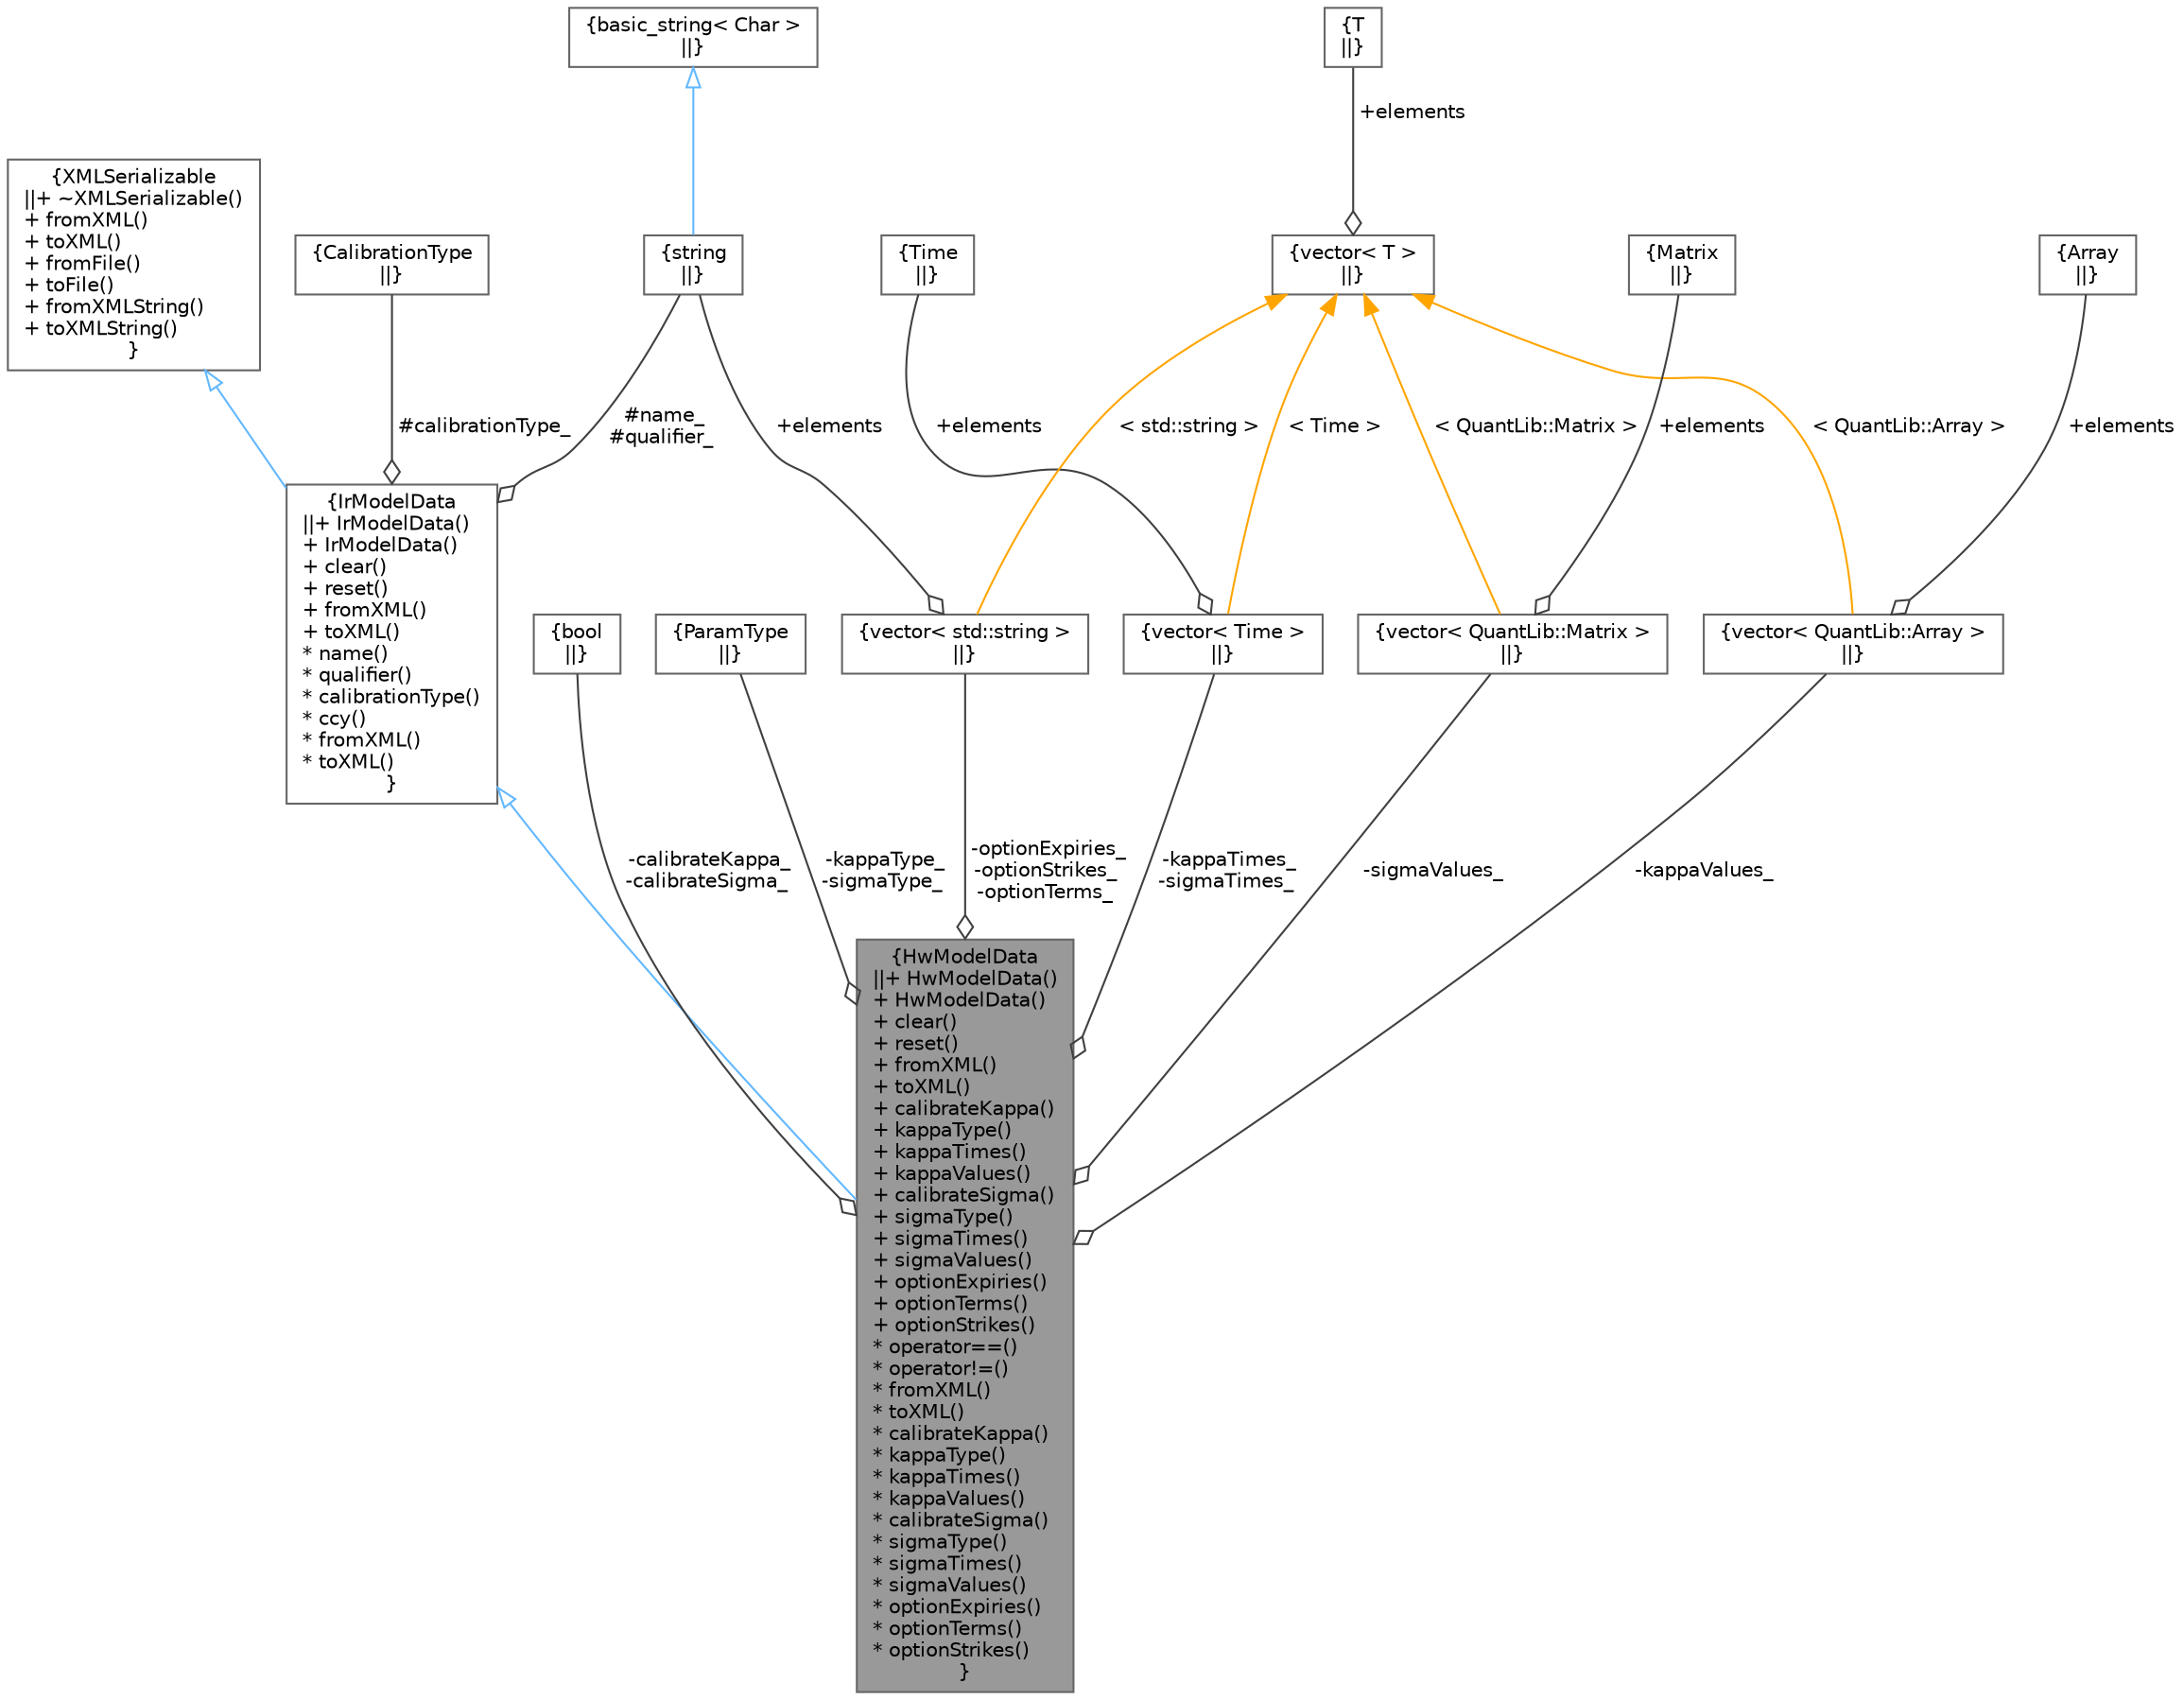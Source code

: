 digraph "HwModelData"
{
 // INTERACTIVE_SVG=YES
 // LATEX_PDF_SIZE
  bgcolor="transparent";
  edge [fontname=Helvetica,fontsize=10,labelfontname=Helvetica,labelfontsize=10];
  node [fontname=Helvetica,fontsize=10,shape=box,height=0.2,width=0.4];
  Node1 [label="{HwModelData\n||+ HwModelData()\l+ HwModelData()\l+ clear()\l+ reset()\l+ fromXML()\l+ toXML()\l+ calibrateKappa()\l+ kappaType()\l+ kappaTimes()\l+ kappaValues()\l+ calibrateSigma()\l+ sigmaType()\l+ sigmaTimes()\l+ sigmaValues()\l+ optionExpiries()\l+ optionTerms()\l+ optionStrikes()\l* operator==()\l* operator!=()\l* fromXML()\l* toXML()\l* calibrateKappa()\l* kappaType()\l* kappaTimes()\l* kappaValues()\l* calibrateSigma()\l* sigmaType()\l* sigmaTimes()\l* sigmaValues()\l* optionExpiries()\l* optionTerms()\l* optionStrikes()\l}",height=0.2,width=0.4,color="gray40", fillcolor="grey60", style="filled", fontcolor="black",tooltip="Hull White Model Parameters."];
  Node2 -> Node1 [dir="back",color="steelblue1",style="solid",arrowtail="onormal"];
  Node2 [label="{IrModelData\n||+ IrModelData()\l+ IrModelData()\l+ clear()\l+ reset()\l+ fromXML()\l+ toXML()\l* name()\l* qualifier()\l* calibrationType()\l* ccy()\l* fromXML()\l* toXML()\l}",height=0.2,width=0.4,color="gray40", fillcolor="white", style="filled",URL="$classore_1_1data_1_1_ir_model_data.html",tooltip="Linear Gauss Markov Model Parameters."];
  Node3 -> Node2 [dir="back",color="steelblue1",style="solid",arrowtail="onormal"];
  Node3 [label="{XMLSerializable\n||+ ~XMLSerializable()\l+ fromXML()\l+ toXML()\l+ fromFile()\l+ toFile()\l+ fromXMLString()\l+ toXMLString()\l}",height=0.2,width=0.4,color="gray40", fillcolor="white", style="filled",URL="$classore_1_1data_1_1_x_m_l_serializable.html",tooltip="Base class for all serializable classes."];
  Node4 -> Node2 [color="grey25",style="solid",label=" #name_\n#qualifier_" ,arrowhead="odiamond"];
  Node4 [label="{string\n||}",height=0.2,width=0.4,color="gray40", fillcolor="white", style="filled",tooltip=" "];
  Node5 -> Node4 [dir="back",color="steelblue1",style="solid",arrowtail="onormal"];
  Node5 [label="{basic_string\< Char \>\n||}",height=0.2,width=0.4,color="gray40", fillcolor="white", style="filled",tooltip=" "];
  Node6 -> Node2 [color="grey25",style="solid",label=" #calibrationType_" ,arrowhead="odiamond"];
  Node6 [label="{CalibrationType\n||}",height=0.2,width=0.4,color="gray40", fillcolor="white", style="filled",tooltip=" "];
  Node7 -> Node1 [color="grey25",style="solid",label=" -calibrateKappa_\n-calibrateSigma_" ,arrowhead="odiamond"];
  Node7 [label="{bool\n||}",height=0.2,width=0.4,color="gray40", fillcolor="white", style="filled",URL="$classbool.html",tooltip=" "];
  Node8 -> Node1 [color="grey25",style="solid",label=" -kappaType_\n-sigmaType_" ,arrowhead="odiamond"];
  Node8 [label="{ParamType\n||}",height=0.2,width=0.4,color="gray40", fillcolor="white", style="filled",tooltip=" "];
  Node9 -> Node1 [color="grey25",style="solid",label=" -kappaTimes_\n-sigmaTimes_" ,arrowhead="odiamond"];
  Node9 [label="{vector\< Time \>\n||}",height=0.2,width=0.4,color="gray40", fillcolor="white", style="filled",tooltip=" "];
  Node10 -> Node9 [color="grey25",style="solid",label=" +elements" ,arrowhead="odiamond"];
  Node10 [label="{Time\n||}",height=0.2,width=0.4,color="gray40", fillcolor="white", style="filled",tooltip=" "];
  Node11 -> Node9 [dir="back",color="orange",style="solid",label=" \< Time \>" ];
  Node11 [label="{vector\< T \>\n||}",height=0.2,width=0.4,color="gray40", fillcolor="white", style="filled",tooltip=" "];
  Node12 -> Node11 [color="grey25",style="solid",label=" +elements" ,arrowhead="odiamond"];
  Node12 [label="{T\n||}",height=0.2,width=0.4,color="gray40", fillcolor="white", style="filled",tooltip=" "];
  Node13 -> Node1 [color="grey25",style="solid",label=" -kappaValues_" ,arrowhead="odiamond"];
  Node13 [label="{vector\< QuantLib::Array \>\n||}",height=0.2,width=0.4,color="gray40", fillcolor="white", style="filled",tooltip=" "];
  Node14 -> Node13 [color="grey25",style="solid",label=" +elements" ,arrowhead="odiamond"];
  Node14 [label="{Array\n||}",height=0.2,width=0.4,color="gray40", fillcolor="white", style="filled",tooltip=" "];
  Node11 -> Node13 [dir="back",color="orange",style="solid",label=" \< QuantLib::Array \>" ];
  Node15 -> Node1 [color="grey25",style="solid",label=" -sigmaValues_" ,arrowhead="odiamond"];
  Node15 [label="{vector\< QuantLib::Matrix \>\n||}",height=0.2,width=0.4,color="gray40", fillcolor="white", style="filled",tooltip=" "];
  Node16 -> Node15 [color="grey25",style="solid",label=" +elements" ,arrowhead="odiamond"];
  Node16 [label="{Matrix\n||}",height=0.2,width=0.4,color="gray40", fillcolor="white", style="filled",tooltip=" "];
  Node11 -> Node15 [dir="back",color="orange",style="solid",label=" \< QuantLib::Matrix \>" ];
  Node17 -> Node1 [color="grey25",style="solid",label=" -optionExpiries_\n-optionStrikes_\n-optionTerms_" ,arrowhead="odiamond"];
  Node17 [label="{vector\< std::string \>\n||}",height=0.2,width=0.4,color="gray40", fillcolor="white", style="filled",tooltip=" "];
  Node4 -> Node17 [color="grey25",style="solid",label=" +elements" ,arrowhead="odiamond"];
  Node11 -> Node17 [dir="back",color="orange",style="solid",label=" \< std::string \>" ];
}

